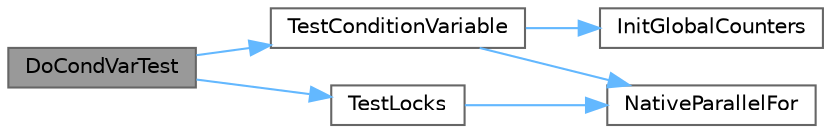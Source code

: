digraph "DoCondVarTest"
{
 // LATEX_PDF_SIZE
  bgcolor="transparent";
  edge [fontname=Helvetica,fontsize=10,labelfontname=Helvetica,labelfontsize=10];
  node [fontname=Helvetica,fontsize=10,shape=box,height=0.2,width=0.4];
  rankdir="LR";
  Node1 [id="Node000001",label="DoCondVarTest",height=0.2,width=0.4,color="gray40", fillcolor="grey60", style="filled", fontcolor="black",tooltip=" "];
  Node1 -> Node2 [id="edge1_Node000001_Node000002",color="steelblue1",style="solid",tooltip=" "];
  Node2 [id="Node000002",label="TestConditionVariable",height=0.2,width=0.4,color="grey40", fillcolor="white", style="filled",URL="$test__condition__variable_8h.html#a38d83e179e96fa1c589b0a22cd686fcb",tooltip=" "];
  Node2 -> Node3 [id="edge2_Node000002_Node000003",color="steelblue1",style="solid",tooltip=" "];
  Node3 [id="Node000003",label="InitGlobalCounters",height=0.2,width=0.4,color="grey40", fillcolor="white", style="filled",URL="$test__condition__variable_8h.html#a14d464f34076439049a1ec587e3766b5",tooltip=" "];
  Node2 -> Node4 [id="edge3_Node000002_Node000004",color="steelblue1",style="solid",tooltip=" "];
  Node4 [id="Node000004",label="NativeParallelFor",height=0.2,width=0.4,color="grey40", fillcolor="white", style="filled",URL="$harness_8h.html#ad5b2c9cf4e169014b7919debb3c91d45",tooltip="Execute body(i) in parallel for i in the interval [0,n)."];
  Node1 -> Node5 [id="edge4_Node000001_Node000005",color="steelblue1",style="solid",tooltip=" "];
  Node5 [id="Node000005",label="TestLocks",height=0.2,width=0.4,color="grey40", fillcolor="white", style="filled",URL="$test__condition__variable_8h.html#a45dd4e1033d22f79384230e29bb056fc",tooltip=" "];
  Node5 -> Node4 [id="edge5_Node000005_Node000004",color="steelblue1",style="solid",tooltip=" "];
}
